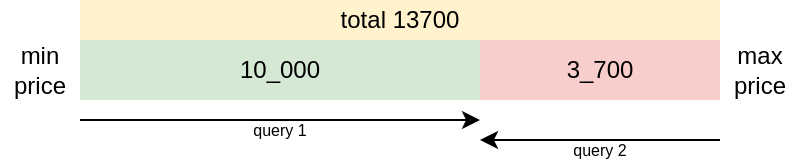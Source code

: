 <mxfile version="15.1.3" type="device"><diagram id="L7SIRbEuA1Ok6jX4Q1gS" name="Page-1"><mxGraphModel dx="569" dy="336" grid="1" gridSize="10" guides="1" tooltips="1" connect="1" arrows="1" fold="1" page="1" pageScale="1" pageWidth="850" pageHeight="1100" math="0" shadow="0"><root><mxCell id="0"/><mxCell id="1" parent="0"/><mxCell id="MXTaspGGcze6-KP_Ac2N-1" value="" style="rounded=0;whiteSpace=wrap;html=1;fillColor=#fff2cc;strokeColor=none;" vertex="1" parent="1"><mxGeometry x="190" y="250" width="320" height="50" as="geometry"/></mxCell><mxCell id="MXTaspGGcze6-KP_Ac2N-3" value="" style="rounded=0;whiteSpace=wrap;html=1;fillColor=#f8cecc;strokeColor=none;" vertex="1" parent="1"><mxGeometry x="390" y="270" width="120" height="30" as="geometry"/></mxCell><mxCell id="MXTaspGGcze6-KP_Ac2N-4" value="" style="rounded=0;whiteSpace=wrap;html=1;fillColor=#d5e8d4;strokeColor=none;" vertex="1" parent="1"><mxGeometry x="190" y="270" width="200" height="30" as="geometry"/></mxCell><mxCell id="MXTaspGGcze6-KP_Ac2N-7" value="" style="endArrow=classic;html=1;" edge="1" parent="1"><mxGeometry width="50" height="50" relative="1" as="geometry"><mxPoint x="190" y="310" as="sourcePoint"/><mxPoint x="390" y="310" as="targetPoint"/></mxGeometry></mxCell><mxCell id="MXTaspGGcze6-KP_Ac2N-8" value="" style="endArrow=classic;html=1;" edge="1" parent="1"><mxGeometry width="50" height="50" relative="1" as="geometry"><mxPoint x="510" y="320" as="sourcePoint"/><mxPoint x="390" y="320" as="targetPoint"/></mxGeometry></mxCell><mxCell id="MXTaspGGcze6-KP_Ac2N-9" value="total 13700" style="text;html=1;strokeColor=none;fillColor=none;align=center;verticalAlign=middle;whiteSpace=wrap;rounded=0;" vertex="1" parent="1"><mxGeometry x="315" y="250" width="70" height="20" as="geometry"/></mxCell><mxCell id="MXTaspGGcze6-KP_Ac2N-10" value="10_000" style="text;html=1;strokeColor=none;fillColor=none;align=center;verticalAlign=middle;whiteSpace=wrap;rounded=0;" vertex="1" parent="1"><mxGeometry x="270" y="275" width="40" height="20" as="geometry"/></mxCell><mxCell id="MXTaspGGcze6-KP_Ac2N-11" value="3_700" style="text;html=1;strokeColor=none;fillColor=none;align=center;verticalAlign=middle;whiteSpace=wrap;rounded=0;" vertex="1" parent="1"><mxGeometry x="430" y="275" width="40" height="20" as="geometry"/></mxCell><mxCell id="MXTaspGGcze6-KP_Ac2N-12" value="min&lt;br&gt;price" style="text;html=1;strokeColor=none;fillColor=none;align=center;verticalAlign=middle;whiteSpace=wrap;rounded=0;" vertex="1" parent="1"><mxGeometry x="150" y="275" width="40" height="20" as="geometry"/></mxCell><mxCell id="MXTaspGGcze6-KP_Ac2N-13" value="max&lt;br&gt;price" style="text;html=1;strokeColor=none;fillColor=none;align=center;verticalAlign=middle;whiteSpace=wrap;rounded=0;" vertex="1" parent="1"><mxGeometry x="510" y="275" width="40" height="20" as="geometry"/></mxCell><mxCell id="MXTaspGGcze6-KP_Ac2N-14" value="query 1" style="text;html=1;strokeColor=none;fillColor=none;align=center;verticalAlign=middle;whiteSpace=wrap;rounded=0;fontSize=8;" vertex="1" parent="1"><mxGeometry x="265" y="310" width="50" height="10" as="geometry"/></mxCell><mxCell id="MXTaspGGcze6-KP_Ac2N-15" value="query 2" style="text;html=1;strokeColor=none;fillColor=none;align=center;verticalAlign=middle;whiteSpace=wrap;rounded=0;fontSize=8;" vertex="1" parent="1"><mxGeometry x="425" y="320" width="50" height="10" as="geometry"/></mxCell></root></mxGraphModel></diagram></mxfile>